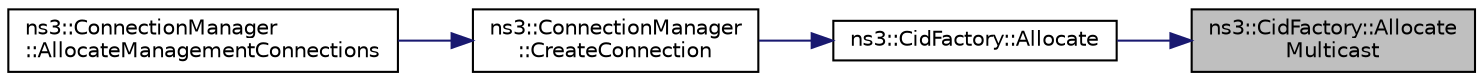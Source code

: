 digraph "ns3::CidFactory::AllocateMulticast"
{
 // LATEX_PDF_SIZE
  edge [fontname="Helvetica",fontsize="10",labelfontname="Helvetica",labelfontsize="10"];
  node [fontname="Helvetica",fontsize="10",shape=record];
  rankdir="RL";
  Node1 [label="ns3::CidFactory::Allocate\lMulticast",height=0.2,width=0.4,color="black", fillcolor="grey75", style="filled", fontcolor="black",tooltip="This function returns the next Multicast CID."];
  Node1 -> Node2 [dir="back",color="midnightblue",fontsize="10",style="solid",fontname="Helvetica"];
  Node2 [label="ns3::CidFactory::Allocate",height=0.2,width=0.4,color="black", fillcolor="white", style="filled",URL="$classns3_1_1_cid_factory.html#a59d1440e0e9018066f91dce413db209c",tooltip="This function returns the next CID for the specified type."];
  Node2 -> Node3 [dir="back",color="midnightblue",fontsize="10",style="solid",fontname="Helvetica"];
  Node3 [label="ns3::ConnectionManager\l::CreateConnection",height=0.2,width=0.4,color="black", fillcolor="white", style="filled",URL="$classns3_1_1_connection_manager.html#aaec72a700ee59aa15f5495b9dcb2abc1",tooltip="create a connection of type type"];
  Node3 -> Node4 [dir="back",color="midnightblue",fontsize="10",style="solid",fontname="Helvetica"];
  Node4 [label="ns3::ConnectionManager\l::AllocateManagementConnections",height=0.2,width=0.4,color="black", fillcolor="white", style="filled",URL="$classns3_1_1_connection_manager.html#a3eeae1aedd0ae2ced29065c0efbc3977",tooltip="allocates the management connection for an ss record."];
}
